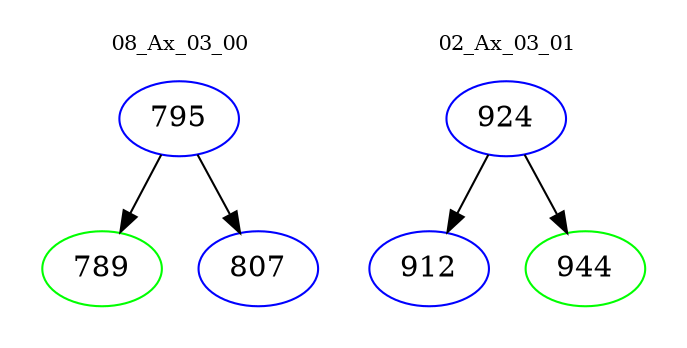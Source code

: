 digraph{
subgraph cluster_0 {
color = white
label = "08_Ax_03_00";
fontsize=10;
T0_795 [label="795", color="blue"]
T0_795 -> T0_789 [color="black"]
T0_789 [label="789", color="green"]
T0_795 -> T0_807 [color="black"]
T0_807 [label="807", color="blue"]
}
subgraph cluster_1 {
color = white
label = "02_Ax_03_01";
fontsize=10;
T1_924 [label="924", color="blue"]
T1_924 -> T1_912 [color="black"]
T1_912 [label="912", color="blue"]
T1_924 -> T1_944 [color="black"]
T1_944 [label="944", color="green"]
}
}
